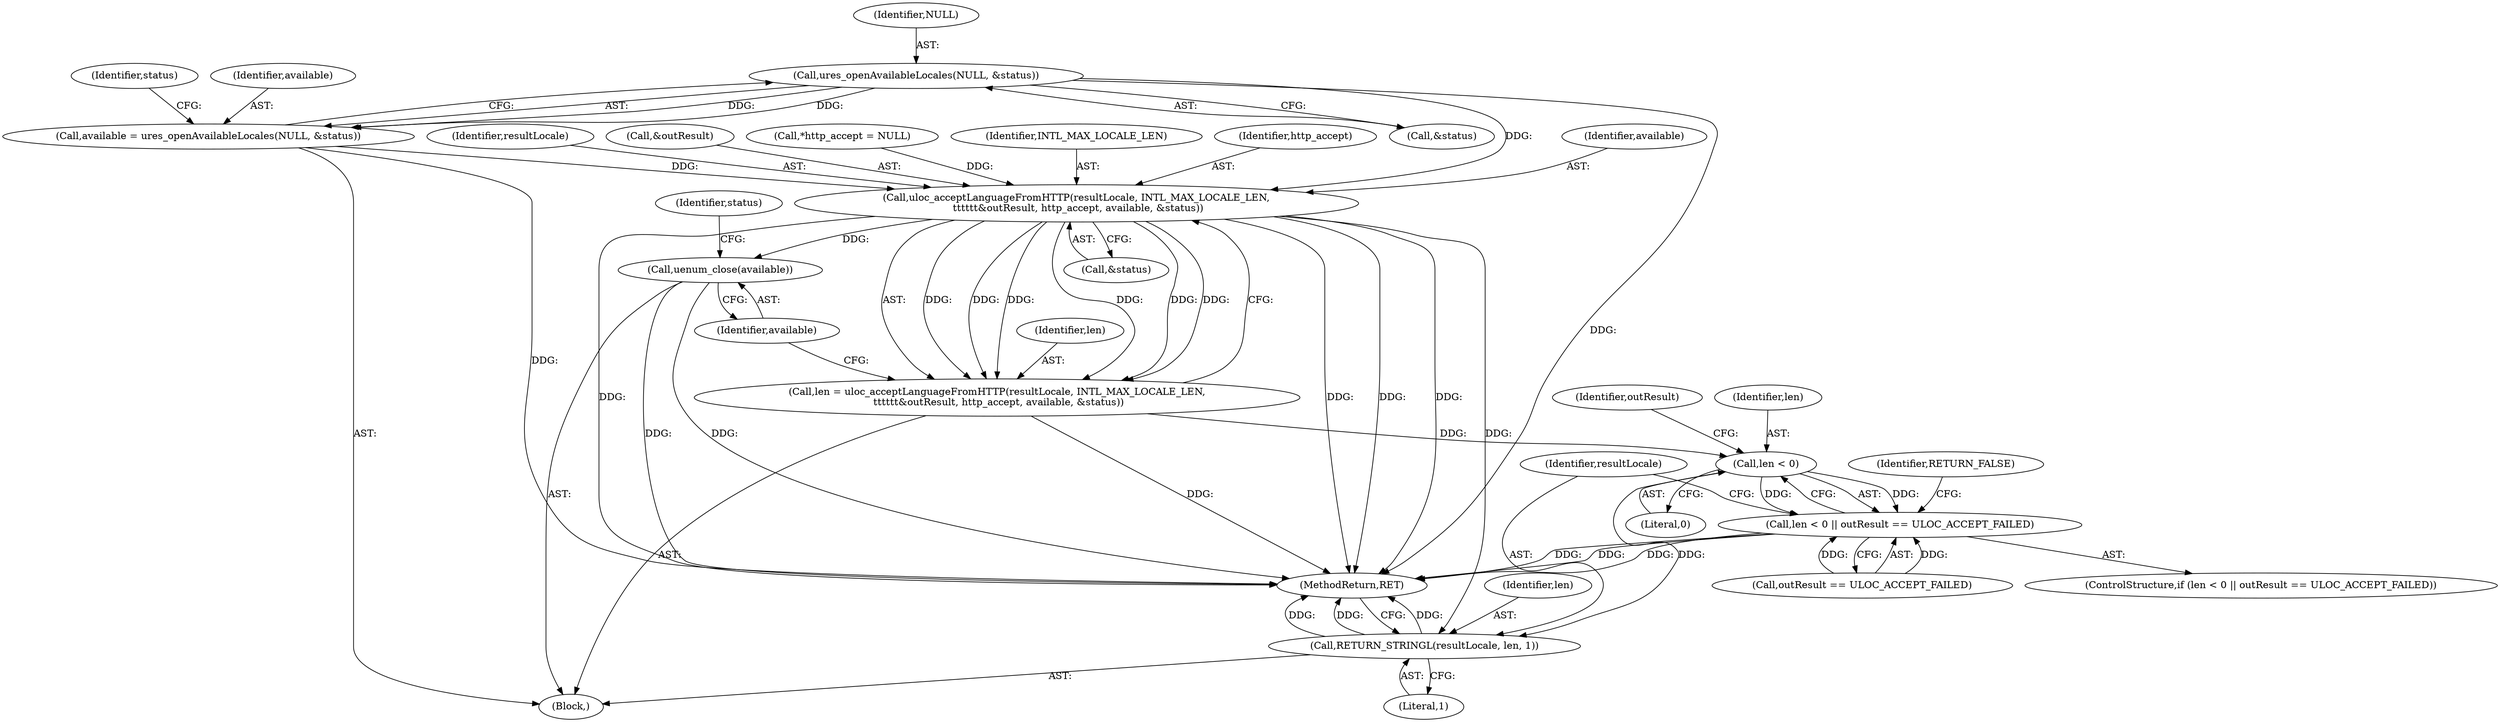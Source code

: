 digraph "0_php-src_97eff7eb57fc2320c267a949cffd622c38712484?w=1_12@API" {
"1000120" [label="(Call,ures_openAvailableLocales(NULL, &status))"];
"1000118" [label="(Call,available = ures_openAvailableLocales(NULL, &status))"];
"1000129" [label="(Call,uloc_acceptLanguageFromHTTP(resultLocale, INTL_MAX_LOCALE_LEN,\n \t\t\t\t\t\t&outResult, http_accept, available, &status))"];
"1000127" [label="(Call,len = uloc_acceptLanguageFromHTTP(resultLocale, INTL_MAX_LOCALE_LEN,\n \t\t\t\t\t\t&outResult, http_accept, available, &status))"];
"1000145" [label="(Call,len < 0)"];
"1000144" [label="(Call,len < 0 || outResult == ULOC_ACCEPT_FAILED)"];
"1000153" [label="(Call,RETURN_STRINGL(resultLocale, len, 1))"];
"1000138" [label="(Call,uenum_close(available))"];
"1000129" [label="(Call,uloc_acceptLanguageFromHTTP(resultLocale, INTL_MAX_LOCALE_LEN,\n \t\t\t\t\t\t&outResult, http_accept, available, &status))"];
"1000105" [label="(Call,*http_accept = NULL)"];
"1000125" [label="(Identifier,status)"];
"1000157" [label="(MethodReturn,RET)"];
"1000143" [label="(ControlStructure,if (len < 0 || outResult == ULOC_ACCEPT_FAILED))"];
"1000131" [label="(Identifier,INTL_MAX_LOCALE_LEN)"];
"1000136" [label="(Call,&status)"];
"1000152" [label="(Identifier,RETURN_FALSE)"];
"1000128" [label="(Identifier,len)"];
"1000119" [label="(Identifier,available)"];
"1000134" [label="(Identifier,http_accept)"];
"1000156" [label="(Literal,1)"];
"1000153" [label="(Call,RETURN_STRINGL(resultLocale, len, 1))"];
"1000144" [label="(Call,len < 0 || outResult == ULOC_ACCEPT_FAILED)"];
"1000147" [label="(Literal,0)"];
"1000141" [label="(Identifier,status)"];
"1000135" [label="(Identifier,available)"];
"1000121" [label="(Identifier,NULL)"];
"1000148" [label="(Call,outResult == ULOC_ACCEPT_FAILED)"];
"1000155" [label="(Identifier,len)"];
"1000120" [label="(Call,ures_openAvailableLocales(NULL, &status))"];
"1000139" [label="(Identifier,available)"];
"1000102" [label="(Block,)"];
"1000138" [label="(Call,uenum_close(available))"];
"1000146" [label="(Identifier,len)"];
"1000154" [label="(Identifier,resultLocale)"];
"1000122" [label="(Call,&status)"];
"1000149" [label="(Identifier,outResult)"];
"1000118" [label="(Call,available = ures_openAvailableLocales(NULL, &status))"];
"1000127" [label="(Call,len = uloc_acceptLanguageFromHTTP(resultLocale, INTL_MAX_LOCALE_LEN,\n \t\t\t\t\t\t&outResult, http_accept, available, &status))"];
"1000130" [label="(Identifier,resultLocale)"];
"1000132" [label="(Call,&outResult)"];
"1000145" [label="(Call,len < 0)"];
"1000120" -> "1000118"  [label="AST: "];
"1000120" -> "1000122"  [label="CFG: "];
"1000121" -> "1000120"  [label="AST: "];
"1000122" -> "1000120"  [label="AST: "];
"1000118" -> "1000120"  [label="CFG: "];
"1000120" -> "1000157"  [label="DDG: "];
"1000120" -> "1000118"  [label="DDG: "];
"1000120" -> "1000118"  [label="DDG: "];
"1000120" -> "1000129"  [label="DDG: "];
"1000118" -> "1000102"  [label="AST: "];
"1000119" -> "1000118"  [label="AST: "];
"1000125" -> "1000118"  [label="CFG: "];
"1000118" -> "1000157"  [label="DDG: "];
"1000118" -> "1000129"  [label="DDG: "];
"1000129" -> "1000127"  [label="AST: "];
"1000129" -> "1000136"  [label="CFG: "];
"1000130" -> "1000129"  [label="AST: "];
"1000131" -> "1000129"  [label="AST: "];
"1000132" -> "1000129"  [label="AST: "];
"1000134" -> "1000129"  [label="AST: "];
"1000135" -> "1000129"  [label="AST: "];
"1000136" -> "1000129"  [label="AST: "];
"1000127" -> "1000129"  [label="CFG: "];
"1000129" -> "1000157"  [label="DDG: "];
"1000129" -> "1000157"  [label="DDG: "];
"1000129" -> "1000157"  [label="DDG: "];
"1000129" -> "1000157"  [label="DDG: "];
"1000129" -> "1000127"  [label="DDG: "];
"1000129" -> "1000127"  [label="DDG: "];
"1000129" -> "1000127"  [label="DDG: "];
"1000129" -> "1000127"  [label="DDG: "];
"1000129" -> "1000127"  [label="DDG: "];
"1000129" -> "1000127"  [label="DDG: "];
"1000105" -> "1000129"  [label="DDG: "];
"1000129" -> "1000138"  [label="DDG: "];
"1000129" -> "1000153"  [label="DDG: "];
"1000127" -> "1000102"  [label="AST: "];
"1000128" -> "1000127"  [label="AST: "];
"1000139" -> "1000127"  [label="CFG: "];
"1000127" -> "1000157"  [label="DDG: "];
"1000127" -> "1000145"  [label="DDG: "];
"1000145" -> "1000144"  [label="AST: "];
"1000145" -> "1000147"  [label="CFG: "];
"1000146" -> "1000145"  [label="AST: "];
"1000147" -> "1000145"  [label="AST: "];
"1000149" -> "1000145"  [label="CFG: "];
"1000144" -> "1000145"  [label="CFG: "];
"1000145" -> "1000144"  [label="DDG: "];
"1000145" -> "1000144"  [label="DDG: "];
"1000145" -> "1000153"  [label="DDG: "];
"1000144" -> "1000143"  [label="AST: "];
"1000144" -> "1000148"  [label="CFG: "];
"1000148" -> "1000144"  [label="AST: "];
"1000152" -> "1000144"  [label="CFG: "];
"1000154" -> "1000144"  [label="CFG: "];
"1000144" -> "1000157"  [label="DDG: "];
"1000144" -> "1000157"  [label="DDG: "];
"1000144" -> "1000157"  [label="DDG: "];
"1000148" -> "1000144"  [label="DDG: "];
"1000148" -> "1000144"  [label="DDG: "];
"1000153" -> "1000102"  [label="AST: "];
"1000153" -> "1000156"  [label="CFG: "];
"1000154" -> "1000153"  [label="AST: "];
"1000155" -> "1000153"  [label="AST: "];
"1000156" -> "1000153"  [label="AST: "];
"1000157" -> "1000153"  [label="CFG: "];
"1000153" -> "1000157"  [label="DDG: "];
"1000153" -> "1000157"  [label="DDG: "];
"1000153" -> "1000157"  [label="DDG: "];
"1000138" -> "1000102"  [label="AST: "];
"1000138" -> "1000139"  [label="CFG: "];
"1000139" -> "1000138"  [label="AST: "];
"1000141" -> "1000138"  [label="CFG: "];
"1000138" -> "1000157"  [label="DDG: "];
"1000138" -> "1000157"  [label="DDG: "];
}
